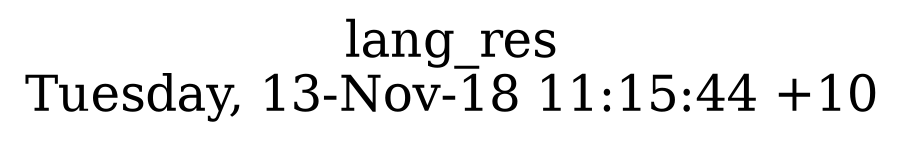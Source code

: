 digraph G {
fontsize="24";
label="lang_res\nTuesday, 13-Nov-18 11:15:44 +10";
nojustify=true;
ordering=out;
rankdir=LR;
size="30";
}
